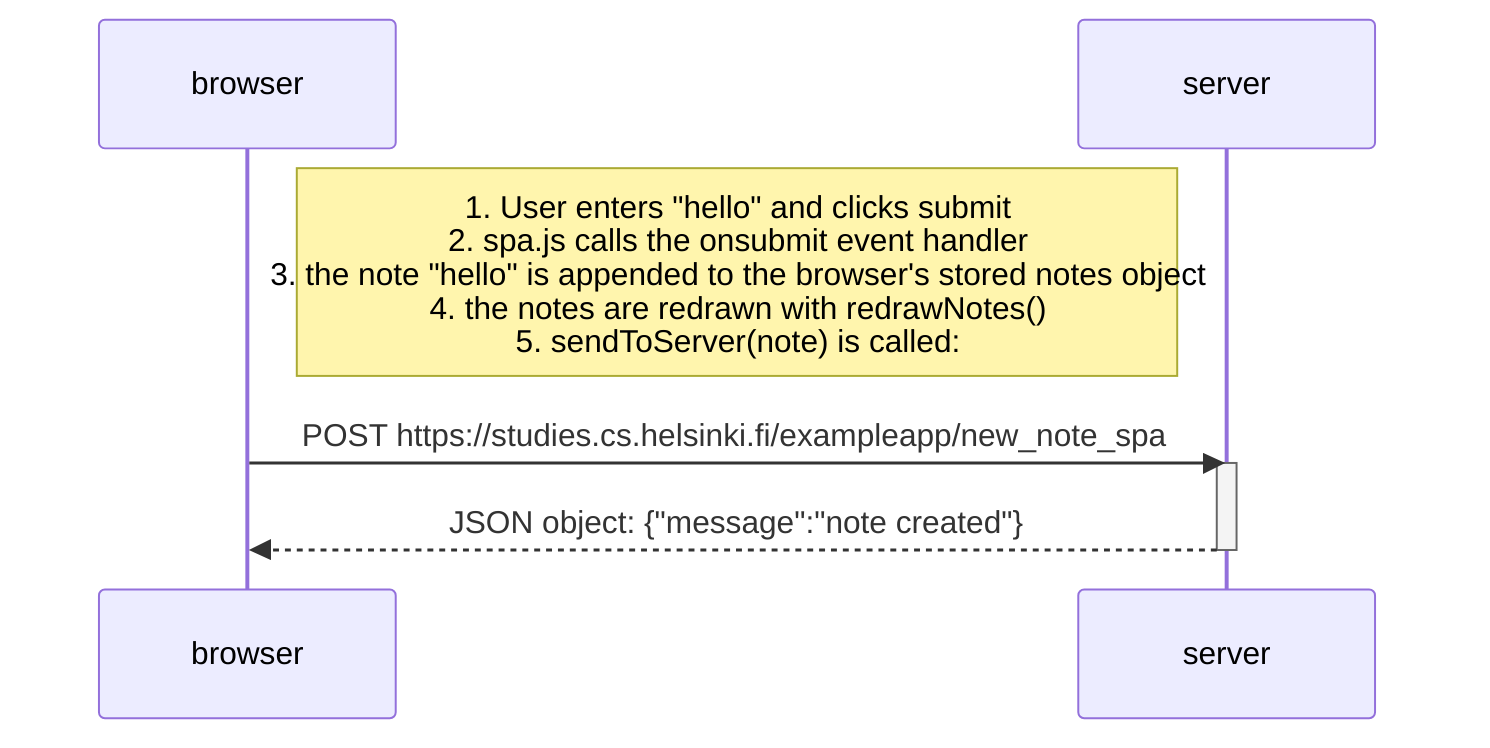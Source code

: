 sequenceDiagram
    participant browser
    participant server

    
    Note right of browser: 1. User enters "hello" and clicks submit <br> 2. spa.js calls the onsubmit event handler<br> 3. the note "hello" is appended to the browser's stored notes object <br> 4. the notes are redrawn with redrawNotes() <br>5. sendToServer(note) is called:
    
    
    browser->>server: POST https://studies.cs.helsinki.fi/exampleapp/new_note_spa
    activate server
    server-->>browser: JSON object:  {"message":"note created"}
    deactivate server